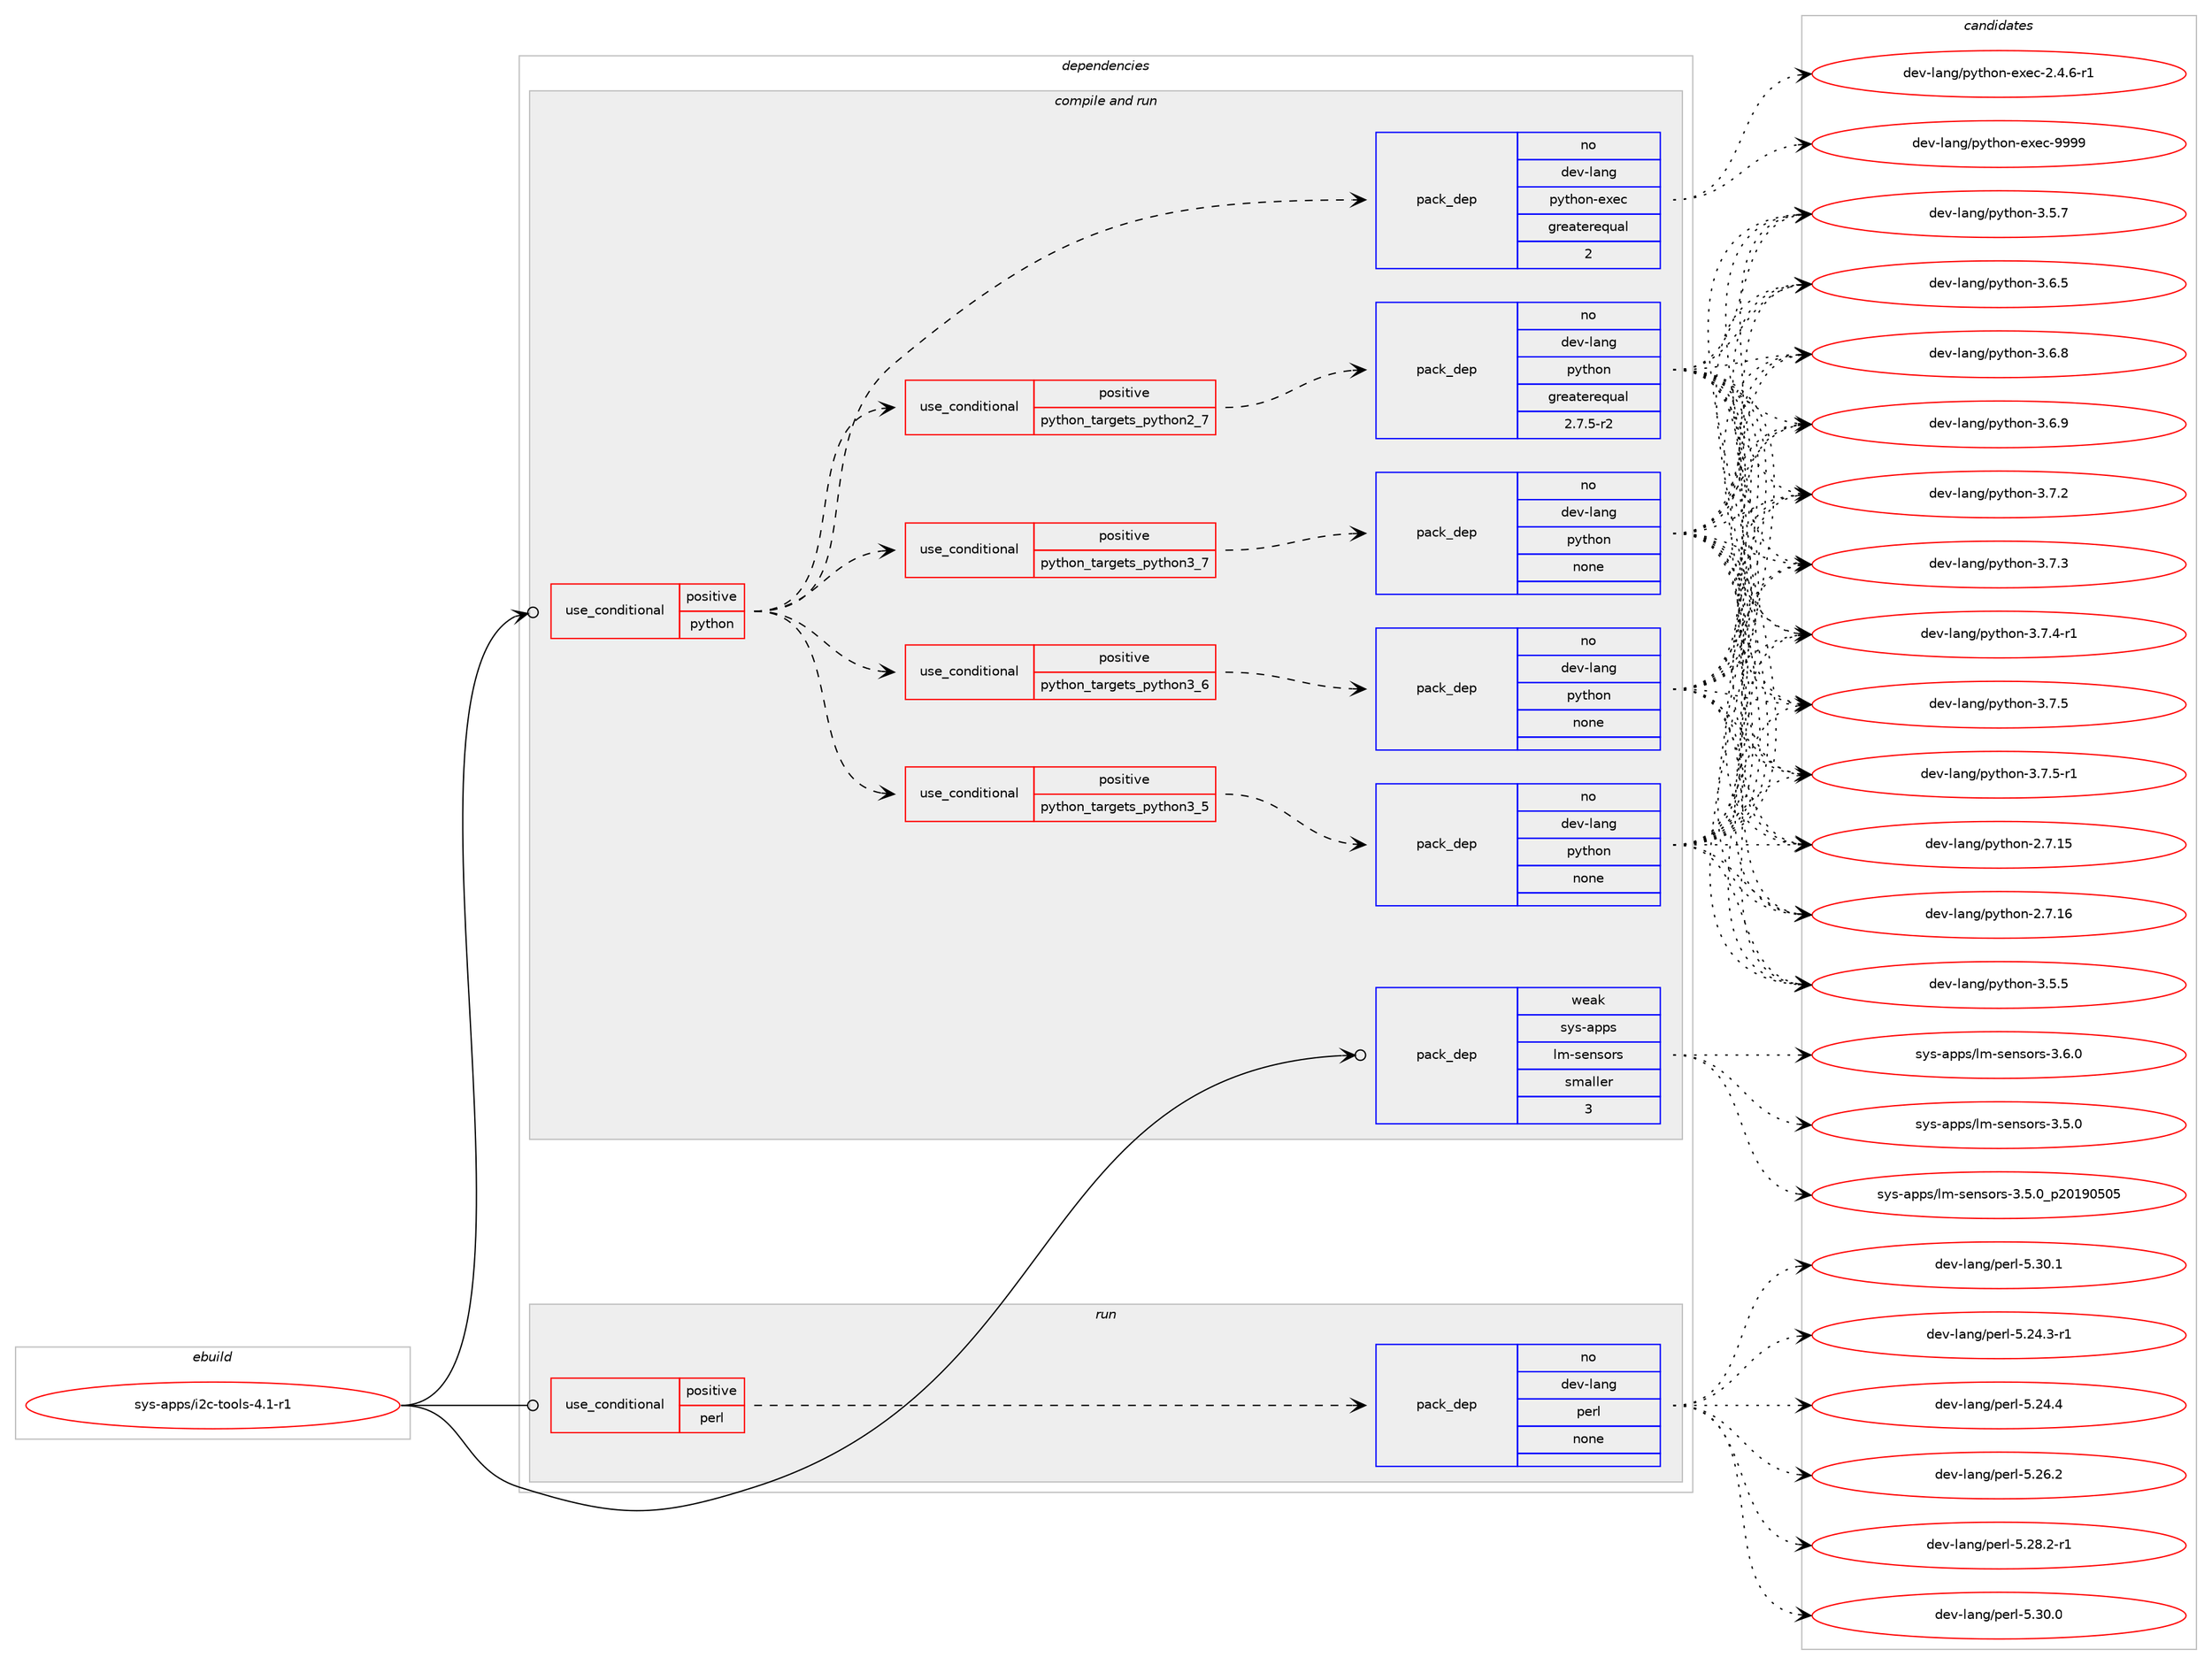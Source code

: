 digraph prolog {

# *************
# Graph options
# *************

newrank=true;
concentrate=true;
compound=true;
graph [rankdir=LR,fontname=Helvetica,fontsize=10,ranksep=1.5];#, ranksep=2.5, nodesep=0.2];
edge  [arrowhead=vee];
node  [fontname=Helvetica,fontsize=10];

# **********
# The ebuild
# **********

subgraph cluster_leftcol {
color=gray;
rank=same;
label=<<i>ebuild</i>>;
id [label="sys-apps/i2c-tools-4.1-r1", color=red, width=4, href="../sys-apps/i2c-tools-4.1-r1.svg"];
}

# ****************
# The dependencies
# ****************

subgraph cluster_midcol {
color=gray;
label=<<i>dependencies</i>>;
subgraph cluster_compile {
fillcolor="#eeeeee";
style=filled;
label=<<i>compile</i>>;
}
subgraph cluster_compileandrun {
fillcolor="#eeeeee";
style=filled;
label=<<i>compile and run</i>>;
subgraph cond210850 {
dependency875582 [label=<<TABLE BORDER="0" CELLBORDER="1" CELLSPACING="0" CELLPADDING="4"><TR><TD ROWSPAN="3" CELLPADDING="10">use_conditional</TD></TR><TR><TD>positive</TD></TR><TR><TD>python</TD></TR></TABLE>>, shape=none, color=red];
subgraph cond210851 {
dependency875583 [label=<<TABLE BORDER="0" CELLBORDER="1" CELLSPACING="0" CELLPADDING="4"><TR><TD ROWSPAN="3" CELLPADDING="10">use_conditional</TD></TR><TR><TD>positive</TD></TR><TR><TD>python_targets_python2_7</TD></TR></TABLE>>, shape=none, color=red];
subgraph pack649385 {
dependency875584 [label=<<TABLE BORDER="0" CELLBORDER="1" CELLSPACING="0" CELLPADDING="4" WIDTH="220"><TR><TD ROWSPAN="6" CELLPADDING="30">pack_dep</TD></TR><TR><TD WIDTH="110">no</TD></TR><TR><TD>dev-lang</TD></TR><TR><TD>python</TD></TR><TR><TD>greaterequal</TD></TR><TR><TD>2.7.5-r2</TD></TR></TABLE>>, shape=none, color=blue];
}
dependency875583:e -> dependency875584:w [weight=20,style="dashed",arrowhead="vee"];
}
dependency875582:e -> dependency875583:w [weight=20,style="dashed",arrowhead="vee"];
subgraph cond210852 {
dependency875585 [label=<<TABLE BORDER="0" CELLBORDER="1" CELLSPACING="0" CELLPADDING="4"><TR><TD ROWSPAN="3" CELLPADDING="10">use_conditional</TD></TR><TR><TD>positive</TD></TR><TR><TD>python_targets_python3_5</TD></TR></TABLE>>, shape=none, color=red];
subgraph pack649386 {
dependency875586 [label=<<TABLE BORDER="0" CELLBORDER="1" CELLSPACING="0" CELLPADDING="4" WIDTH="220"><TR><TD ROWSPAN="6" CELLPADDING="30">pack_dep</TD></TR><TR><TD WIDTH="110">no</TD></TR><TR><TD>dev-lang</TD></TR><TR><TD>python</TD></TR><TR><TD>none</TD></TR><TR><TD></TD></TR></TABLE>>, shape=none, color=blue];
}
dependency875585:e -> dependency875586:w [weight=20,style="dashed",arrowhead="vee"];
}
dependency875582:e -> dependency875585:w [weight=20,style="dashed",arrowhead="vee"];
subgraph cond210853 {
dependency875587 [label=<<TABLE BORDER="0" CELLBORDER="1" CELLSPACING="0" CELLPADDING="4"><TR><TD ROWSPAN="3" CELLPADDING="10">use_conditional</TD></TR><TR><TD>positive</TD></TR><TR><TD>python_targets_python3_6</TD></TR></TABLE>>, shape=none, color=red];
subgraph pack649387 {
dependency875588 [label=<<TABLE BORDER="0" CELLBORDER="1" CELLSPACING="0" CELLPADDING="4" WIDTH="220"><TR><TD ROWSPAN="6" CELLPADDING="30">pack_dep</TD></TR><TR><TD WIDTH="110">no</TD></TR><TR><TD>dev-lang</TD></TR><TR><TD>python</TD></TR><TR><TD>none</TD></TR><TR><TD></TD></TR></TABLE>>, shape=none, color=blue];
}
dependency875587:e -> dependency875588:w [weight=20,style="dashed",arrowhead="vee"];
}
dependency875582:e -> dependency875587:w [weight=20,style="dashed",arrowhead="vee"];
subgraph cond210854 {
dependency875589 [label=<<TABLE BORDER="0" CELLBORDER="1" CELLSPACING="0" CELLPADDING="4"><TR><TD ROWSPAN="3" CELLPADDING="10">use_conditional</TD></TR><TR><TD>positive</TD></TR><TR><TD>python_targets_python3_7</TD></TR></TABLE>>, shape=none, color=red];
subgraph pack649388 {
dependency875590 [label=<<TABLE BORDER="0" CELLBORDER="1" CELLSPACING="0" CELLPADDING="4" WIDTH="220"><TR><TD ROWSPAN="6" CELLPADDING="30">pack_dep</TD></TR><TR><TD WIDTH="110">no</TD></TR><TR><TD>dev-lang</TD></TR><TR><TD>python</TD></TR><TR><TD>none</TD></TR><TR><TD></TD></TR></TABLE>>, shape=none, color=blue];
}
dependency875589:e -> dependency875590:w [weight=20,style="dashed",arrowhead="vee"];
}
dependency875582:e -> dependency875589:w [weight=20,style="dashed",arrowhead="vee"];
subgraph pack649389 {
dependency875591 [label=<<TABLE BORDER="0" CELLBORDER="1" CELLSPACING="0" CELLPADDING="4" WIDTH="220"><TR><TD ROWSPAN="6" CELLPADDING="30">pack_dep</TD></TR><TR><TD WIDTH="110">no</TD></TR><TR><TD>dev-lang</TD></TR><TR><TD>python-exec</TD></TR><TR><TD>greaterequal</TD></TR><TR><TD>2</TD></TR></TABLE>>, shape=none, color=blue];
}
dependency875582:e -> dependency875591:w [weight=20,style="dashed",arrowhead="vee"];
}
id:e -> dependency875582:w [weight=20,style="solid",arrowhead="odotvee"];
subgraph pack649390 {
dependency875592 [label=<<TABLE BORDER="0" CELLBORDER="1" CELLSPACING="0" CELLPADDING="4" WIDTH="220"><TR><TD ROWSPAN="6" CELLPADDING="30">pack_dep</TD></TR><TR><TD WIDTH="110">weak</TD></TR><TR><TD>sys-apps</TD></TR><TR><TD>lm-sensors</TD></TR><TR><TD>smaller</TD></TR><TR><TD>3</TD></TR></TABLE>>, shape=none, color=blue];
}
id:e -> dependency875592:w [weight=20,style="solid",arrowhead="odotvee"];
}
subgraph cluster_run {
fillcolor="#eeeeee";
style=filled;
label=<<i>run</i>>;
subgraph cond210855 {
dependency875593 [label=<<TABLE BORDER="0" CELLBORDER="1" CELLSPACING="0" CELLPADDING="4"><TR><TD ROWSPAN="3" CELLPADDING="10">use_conditional</TD></TR><TR><TD>positive</TD></TR><TR><TD>perl</TD></TR></TABLE>>, shape=none, color=red];
subgraph pack649391 {
dependency875594 [label=<<TABLE BORDER="0" CELLBORDER="1" CELLSPACING="0" CELLPADDING="4" WIDTH="220"><TR><TD ROWSPAN="6" CELLPADDING="30">pack_dep</TD></TR><TR><TD WIDTH="110">no</TD></TR><TR><TD>dev-lang</TD></TR><TR><TD>perl</TD></TR><TR><TD>none</TD></TR><TR><TD></TD></TR></TABLE>>, shape=none, color=blue];
}
dependency875593:e -> dependency875594:w [weight=20,style="dashed",arrowhead="vee"];
}
id:e -> dependency875593:w [weight=20,style="solid",arrowhead="odot"];
}
}

# **************
# The candidates
# **************

subgraph cluster_choices {
rank=same;
color=gray;
label=<<i>candidates</i>>;

subgraph choice649385 {
color=black;
nodesep=1;
choice10010111845108971101034711212111610411111045504655464953 [label="dev-lang/python-2.7.15", color=red, width=4,href="../dev-lang/python-2.7.15.svg"];
choice10010111845108971101034711212111610411111045504655464954 [label="dev-lang/python-2.7.16", color=red, width=4,href="../dev-lang/python-2.7.16.svg"];
choice100101118451089711010347112121116104111110455146534653 [label="dev-lang/python-3.5.5", color=red, width=4,href="../dev-lang/python-3.5.5.svg"];
choice100101118451089711010347112121116104111110455146534655 [label="dev-lang/python-3.5.7", color=red, width=4,href="../dev-lang/python-3.5.7.svg"];
choice100101118451089711010347112121116104111110455146544653 [label="dev-lang/python-3.6.5", color=red, width=4,href="../dev-lang/python-3.6.5.svg"];
choice100101118451089711010347112121116104111110455146544656 [label="dev-lang/python-3.6.8", color=red, width=4,href="../dev-lang/python-3.6.8.svg"];
choice100101118451089711010347112121116104111110455146544657 [label="dev-lang/python-3.6.9", color=red, width=4,href="../dev-lang/python-3.6.9.svg"];
choice100101118451089711010347112121116104111110455146554650 [label="dev-lang/python-3.7.2", color=red, width=4,href="../dev-lang/python-3.7.2.svg"];
choice100101118451089711010347112121116104111110455146554651 [label="dev-lang/python-3.7.3", color=red, width=4,href="../dev-lang/python-3.7.3.svg"];
choice1001011184510897110103471121211161041111104551465546524511449 [label="dev-lang/python-3.7.4-r1", color=red, width=4,href="../dev-lang/python-3.7.4-r1.svg"];
choice100101118451089711010347112121116104111110455146554653 [label="dev-lang/python-3.7.5", color=red, width=4,href="../dev-lang/python-3.7.5.svg"];
choice1001011184510897110103471121211161041111104551465546534511449 [label="dev-lang/python-3.7.5-r1", color=red, width=4,href="../dev-lang/python-3.7.5-r1.svg"];
dependency875584:e -> choice10010111845108971101034711212111610411111045504655464953:w [style=dotted,weight="100"];
dependency875584:e -> choice10010111845108971101034711212111610411111045504655464954:w [style=dotted,weight="100"];
dependency875584:e -> choice100101118451089711010347112121116104111110455146534653:w [style=dotted,weight="100"];
dependency875584:e -> choice100101118451089711010347112121116104111110455146534655:w [style=dotted,weight="100"];
dependency875584:e -> choice100101118451089711010347112121116104111110455146544653:w [style=dotted,weight="100"];
dependency875584:e -> choice100101118451089711010347112121116104111110455146544656:w [style=dotted,weight="100"];
dependency875584:e -> choice100101118451089711010347112121116104111110455146544657:w [style=dotted,weight="100"];
dependency875584:e -> choice100101118451089711010347112121116104111110455146554650:w [style=dotted,weight="100"];
dependency875584:e -> choice100101118451089711010347112121116104111110455146554651:w [style=dotted,weight="100"];
dependency875584:e -> choice1001011184510897110103471121211161041111104551465546524511449:w [style=dotted,weight="100"];
dependency875584:e -> choice100101118451089711010347112121116104111110455146554653:w [style=dotted,weight="100"];
dependency875584:e -> choice1001011184510897110103471121211161041111104551465546534511449:w [style=dotted,weight="100"];
}
subgraph choice649386 {
color=black;
nodesep=1;
choice10010111845108971101034711212111610411111045504655464953 [label="dev-lang/python-2.7.15", color=red, width=4,href="../dev-lang/python-2.7.15.svg"];
choice10010111845108971101034711212111610411111045504655464954 [label="dev-lang/python-2.7.16", color=red, width=4,href="../dev-lang/python-2.7.16.svg"];
choice100101118451089711010347112121116104111110455146534653 [label="dev-lang/python-3.5.5", color=red, width=4,href="../dev-lang/python-3.5.5.svg"];
choice100101118451089711010347112121116104111110455146534655 [label="dev-lang/python-3.5.7", color=red, width=4,href="../dev-lang/python-3.5.7.svg"];
choice100101118451089711010347112121116104111110455146544653 [label="dev-lang/python-3.6.5", color=red, width=4,href="../dev-lang/python-3.6.5.svg"];
choice100101118451089711010347112121116104111110455146544656 [label="dev-lang/python-3.6.8", color=red, width=4,href="../dev-lang/python-3.6.8.svg"];
choice100101118451089711010347112121116104111110455146544657 [label="dev-lang/python-3.6.9", color=red, width=4,href="../dev-lang/python-3.6.9.svg"];
choice100101118451089711010347112121116104111110455146554650 [label="dev-lang/python-3.7.2", color=red, width=4,href="../dev-lang/python-3.7.2.svg"];
choice100101118451089711010347112121116104111110455146554651 [label="dev-lang/python-3.7.3", color=red, width=4,href="../dev-lang/python-3.7.3.svg"];
choice1001011184510897110103471121211161041111104551465546524511449 [label="dev-lang/python-3.7.4-r1", color=red, width=4,href="../dev-lang/python-3.7.4-r1.svg"];
choice100101118451089711010347112121116104111110455146554653 [label="dev-lang/python-3.7.5", color=red, width=4,href="../dev-lang/python-3.7.5.svg"];
choice1001011184510897110103471121211161041111104551465546534511449 [label="dev-lang/python-3.7.5-r1", color=red, width=4,href="../dev-lang/python-3.7.5-r1.svg"];
dependency875586:e -> choice10010111845108971101034711212111610411111045504655464953:w [style=dotted,weight="100"];
dependency875586:e -> choice10010111845108971101034711212111610411111045504655464954:w [style=dotted,weight="100"];
dependency875586:e -> choice100101118451089711010347112121116104111110455146534653:w [style=dotted,weight="100"];
dependency875586:e -> choice100101118451089711010347112121116104111110455146534655:w [style=dotted,weight="100"];
dependency875586:e -> choice100101118451089711010347112121116104111110455146544653:w [style=dotted,weight="100"];
dependency875586:e -> choice100101118451089711010347112121116104111110455146544656:w [style=dotted,weight="100"];
dependency875586:e -> choice100101118451089711010347112121116104111110455146544657:w [style=dotted,weight="100"];
dependency875586:e -> choice100101118451089711010347112121116104111110455146554650:w [style=dotted,weight="100"];
dependency875586:e -> choice100101118451089711010347112121116104111110455146554651:w [style=dotted,weight="100"];
dependency875586:e -> choice1001011184510897110103471121211161041111104551465546524511449:w [style=dotted,weight="100"];
dependency875586:e -> choice100101118451089711010347112121116104111110455146554653:w [style=dotted,weight="100"];
dependency875586:e -> choice1001011184510897110103471121211161041111104551465546534511449:w [style=dotted,weight="100"];
}
subgraph choice649387 {
color=black;
nodesep=1;
choice10010111845108971101034711212111610411111045504655464953 [label="dev-lang/python-2.7.15", color=red, width=4,href="../dev-lang/python-2.7.15.svg"];
choice10010111845108971101034711212111610411111045504655464954 [label="dev-lang/python-2.7.16", color=red, width=4,href="../dev-lang/python-2.7.16.svg"];
choice100101118451089711010347112121116104111110455146534653 [label="dev-lang/python-3.5.5", color=red, width=4,href="../dev-lang/python-3.5.5.svg"];
choice100101118451089711010347112121116104111110455146534655 [label="dev-lang/python-3.5.7", color=red, width=4,href="../dev-lang/python-3.5.7.svg"];
choice100101118451089711010347112121116104111110455146544653 [label="dev-lang/python-3.6.5", color=red, width=4,href="../dev-lang/python-3.6.5.svg"];
choice100101118451089711010347112121116104111110455146544656 [label="dev-lang/python-3.6.8", color=red, width=4,href="../dev-lang/python-3.6.8.svg"];
choice100101118451089711010347112121116104111110455146544657 [label="dev-lang/python-3.6.9", color=red, width=4,href="../dev-lang/python-3.6.9.svg"];
choice100101118451089711010347112121116104111110455146554650 [label="dev-lang/python-3.7.2", color=red, width=4,href="../dev-lang/python-3.7.2.svg"];
choice100101118451089711010347112121116104111110455146554651 [label="dev-lang/python-3.7.3", color=red, width=4,href="../dev-lang/python-3.7.3.svg"];
choice1001011184510897110103471121211161041111104551465546524511449 [label="dev-lang/python-3.7.4-r1", color=red, width=4,href="../dev-lang/python-3.7.4-r1.svg"];
choice100101118451089711010347112121116104111110455146554653 [label="dev-lang/python-3.7.5", color=red, width=4,href="../dev-lang/python-3.7.5.svg"];
choice1001011184510897110103471121211161041111104551465546534511449 [label="dev-lang/python-3.7.5-r1", color=red, width=4,href="../dev-lang/python-3.7.5-r1.svg"];
dependency875588:e -> choice10010111845108971101034711212111610411111045504655464953:w [style=dotted,weight="100"];
dependency875588:e -> choice10010111845108971101034711212111610411111045504655464954:w [style=dotted,weight="100"];
dependency875588:e -> choice100101118451089711010347112121116104111110455146534653:w [style=dotted,weight="100"];
dependency875588:e -> choice100101118451089711010347112121116104111110455146534655:w [style=dotted,weight="100"];
dependency875588:e -> choice100101118451089711010347112121116104111110455146544653:w [style=dotted,weight="100"];
dependency875588:e -> choice100101118451089711010347112121116104111110455146544656:w [style=dotted,weight="100"];
dependency875588:e -> choice100101118451089711010347112121116104111110455146544657:w [style=dotted,weight="100"];
dependency875588:e -> choice100101118451089711010347112121116104111110455146554650:w [style=dotted,weight="100"];
dependency875588:e -> choice100101118451089711010347112121116104111110455146554651:w [style=dotted,weight="100"];
dependency875588:e -> choice1001011184510897110103471121211161041111104551465546524511449:w [style=dotted,weight="100"];
dependency875588:e -> choice100101118451089711010347112121116104111110455146554653:w [style=dotted,weight="100"];
dependency875588:e -> choice1001011184510897110103471121211161041111104551465546534511449:w [style=dotted,weight="100"];
}
subgraph choice649388 {
color=black;
nodesep=1;
choice10010111845108971101034711212111610411111045504655464953 [label="dev-lang/python-2.7.15", color=red, width=4,href="../dev-lang/python-2.7.15.svg"];
choice10010111845108971101034711212111610411111045504655464954 [label="dev-lang/python-2.7.16", color=red, width=4,href="../dev-lang/python-2.7.16.svg"];
choice100101118451089711010347112121116104111110455146534653 [label="dev-lang/python-3.5.5", color=red, width=4,href="../dev-lang/python-3.5.5.svg"];
choice100101118451089711010347112121116104111110455146534655 [label="dev-lang/python-3.5.7", color=red, width=4,href="../dev-lang/python-3.5.7.svg"];
choice100101118451089711010347112121116104111110455146544653 [label="dev-lang/python-3.6.5", color=red, width=4,href="../dev-lang/python-3.6.5.svg"];
choice100101118451089711010347112121116104111110455146544656 [label="dev-lang/python-3.6.8", color=red, width=4,href="../dev-lang/python-3.6.8.svg"];
choice100101118451089711010347112121116104111110455146544657 [label="dev-lang/python-3.6.9", color=red, width=4,href="../dev-lang/python-3.6.9.svg"];
choice100101118451089711010347112121116104111110455146554650 [label="dev-lang/python-3.7.2", color=red, width=4,href="../dev-lang/python-3.7.2.svg"];
choice100101118451089711010347112121116104111110455146554651 [label="dev-lang/python-3.7.3", color=red, width=4,href="../dev-lang/python-3.7.3.svg"];
choice1001011184510897110103471121211161041111104551465546524511449 [label="dev-lang/python-3.7.4-r1", color=red, width=4,href="../dev-lang/python-3.7.4-r1.svg"];
choice100101118451089711010347112121116104111110455146554653 [label="dev-lang/python-3.7.5", color=red, width=4,href="../dev-lang/python-3.7.5.svg"];
choice1001011184510897110103471121211161041111104551465546534511449 [label="dev-lang/python-3.7.5-r1", color=red, width=4,href="../dev-lang/python-3.7.5-r1.svg"];
dependency875590:e -> choice10010111845108971101034711212111610411111045504655464953:w [style=dotted,weight="100"];
dependency875590:e -> choice10010111845108971101034711212111610411111045504655464954:w [style=dotted,weight="100"];
dependency875590:e -> choice100101118451089711010347112121116104111110455146534653:w [style=dotted,weight="100"];
dependency875590:e -> choice100101118451089711010347112121116104111110455146534655:w [style=dotted,weight="100"];
dependency875590:e -> choice100101118451089711010347112121116104111110455146544653:w [style=dotted,weight="100"];
dependency875590:e -> choice100101118451089711010347112121116104111110455146544656:w [style=dotted,weight="100"];
dependency875590:e -> choice100101118451089711010347112121116104111110455146544657:w [style=dotted,weight="100"];
dependency875590:e -> choice100101118451089711010347112121116104111110455146554650:w [style=dotted,weight="100"];
dependency875590:e -> choice100101118451089711010347112121116104111110455146554651:w [style=dotted,weight="100"];
dependency875590:e -> choice1001011184510897110103471121211161041111104551465546524511449:w [style=dotted,weight="100"];
dependency875590:e -> choice100101118451089711010347112121116104111110455146554653:w [style=dotted,weight="100"];
dependency875590:e -> choice1001011184510897110103471121211161041111104551465546534511449:w [style=dotted,weight="100"];
}
subgraph choice649389 {
color=black;
nodesep=1;
choice10010111845108971101034711212111610411111045101120101994550465246544511449 [label="dev-lang/python-exec-2.4.6-r1", color=red, width=4,href="../dev-lang/python-exec-2.4.6-r1.svg"];
choice10010111845108971101034711212111610411111045101120101994557575757 [label="dev-lang/python-exec-9999", color=red, width=4,href="../dev-lang/python-exec-9999.svg"];
dependency875591:e -> choice10010111845108971101034711212111610411111045101120101994550465246544511449:w [style=dotted,weight="100"];
dependency875591:e -> choice10010111845108971101034711212111610411111045101120101994557575757:w [style=dotted,weight="100"];
}
subgraph choice649390 {
color=black;
nodesep=1;
choice11512111545971121121154710810945115101110115111114115455146534648 [label="sys-apps/lm-sensors-3.5.0", color=red, width=4,href="../sys-apps/lm-sensors-3.5.0.svg"];
choice11512111545971121121154710810945115101110115111114115455146534648951125048495748534853 [label="sys-apps/lm-sensors-3.5.0_p20190505", color=red, width=4,href="../sys-apps/lm-sensors-3.5.0_p20190505.svg"];
choice11512111545971121121154710810945115101110115111114115455146544648 [label="sys-apps/lm-sensors-3.6.0", color=red, width=4,href="../sys-apps/lm-sensors-3.6.0.svg"];
dependency875592:e -> choice11512111545971121121154710810945115101110115111114115455146534648:w [style=dotted,weight="100"];
dependency875592:e -> choice11512111545971121121154710810945115101110115111114115455146534648951125048495748534853:w [style=dotted,weight="100"];
dependency875592:e -> choice11512111545971121121154710810945115101110115111114115455146544648:w [style=dotted,weight="100"];
}
subgraph choice649391 {
color=black;
nodesep=1;
choice100101118451089711010347112101114108455346505246514511449 [label="dev-lang/perl-5.24.3-r1", color=red, width=4,href="../dev-lang/perl-5.24.3-r1.svg"];
choice10010111845108971101034711210111410845534650524652 [label="dev-lang/perl-5.24.4", color=red, width=4,href="../dev-lang/perl-5.24.4.svg"];
choice10010111845108971101034711210111410845534650544650 [label="dev-lang/perl-5.26.2", color=red, width=4,href="../dev-lang/perl-5.26.2.svg"];
choice100101118451089711010347112101114108455346505646504511449 [label="dev-lang/perl-5.28.2-r1", color=red, width=4,href="../dev-lang/perl-5.28.2-r1.svg"];
choice10010111845108971101034711210111410845534651484648 [label="dev-lang/perl-5.30.0", color=red, width=4,href="../dev-lang/perl-5.30.0.svg"];
choice10010111845108971101034711210111410845534651484649 [label="dev-lang/perl-5.30.1", color=red, width=4,href="../dev-lang/perl-5.30.1.svg"];
dependency875594:e -> choice100101118451089711010347112101114108455346505246514511449:w [style=dotted,weight="100"];
dependency875594:e -> choice10010111845108971101034711210111410845534650524652:w [style=dotted,weight="100"];
dependency875594:e -> choice10010111845108971101034711210111410845534650544650:w [style=dotted,weight="100"];
dependency875594:e -> choice100101118451089711010347112101114108455346505646504511449:w [style=dotted,weight="100"];
dependency875594:e -> choice10010111845108971101034711210111410845534651484648:w [style=dotted,weight="100"];
dependency875594:e -> choice10010111845108971101034711210111410845534651484649:w [style=dotted,weight="100"];
}
}

}
